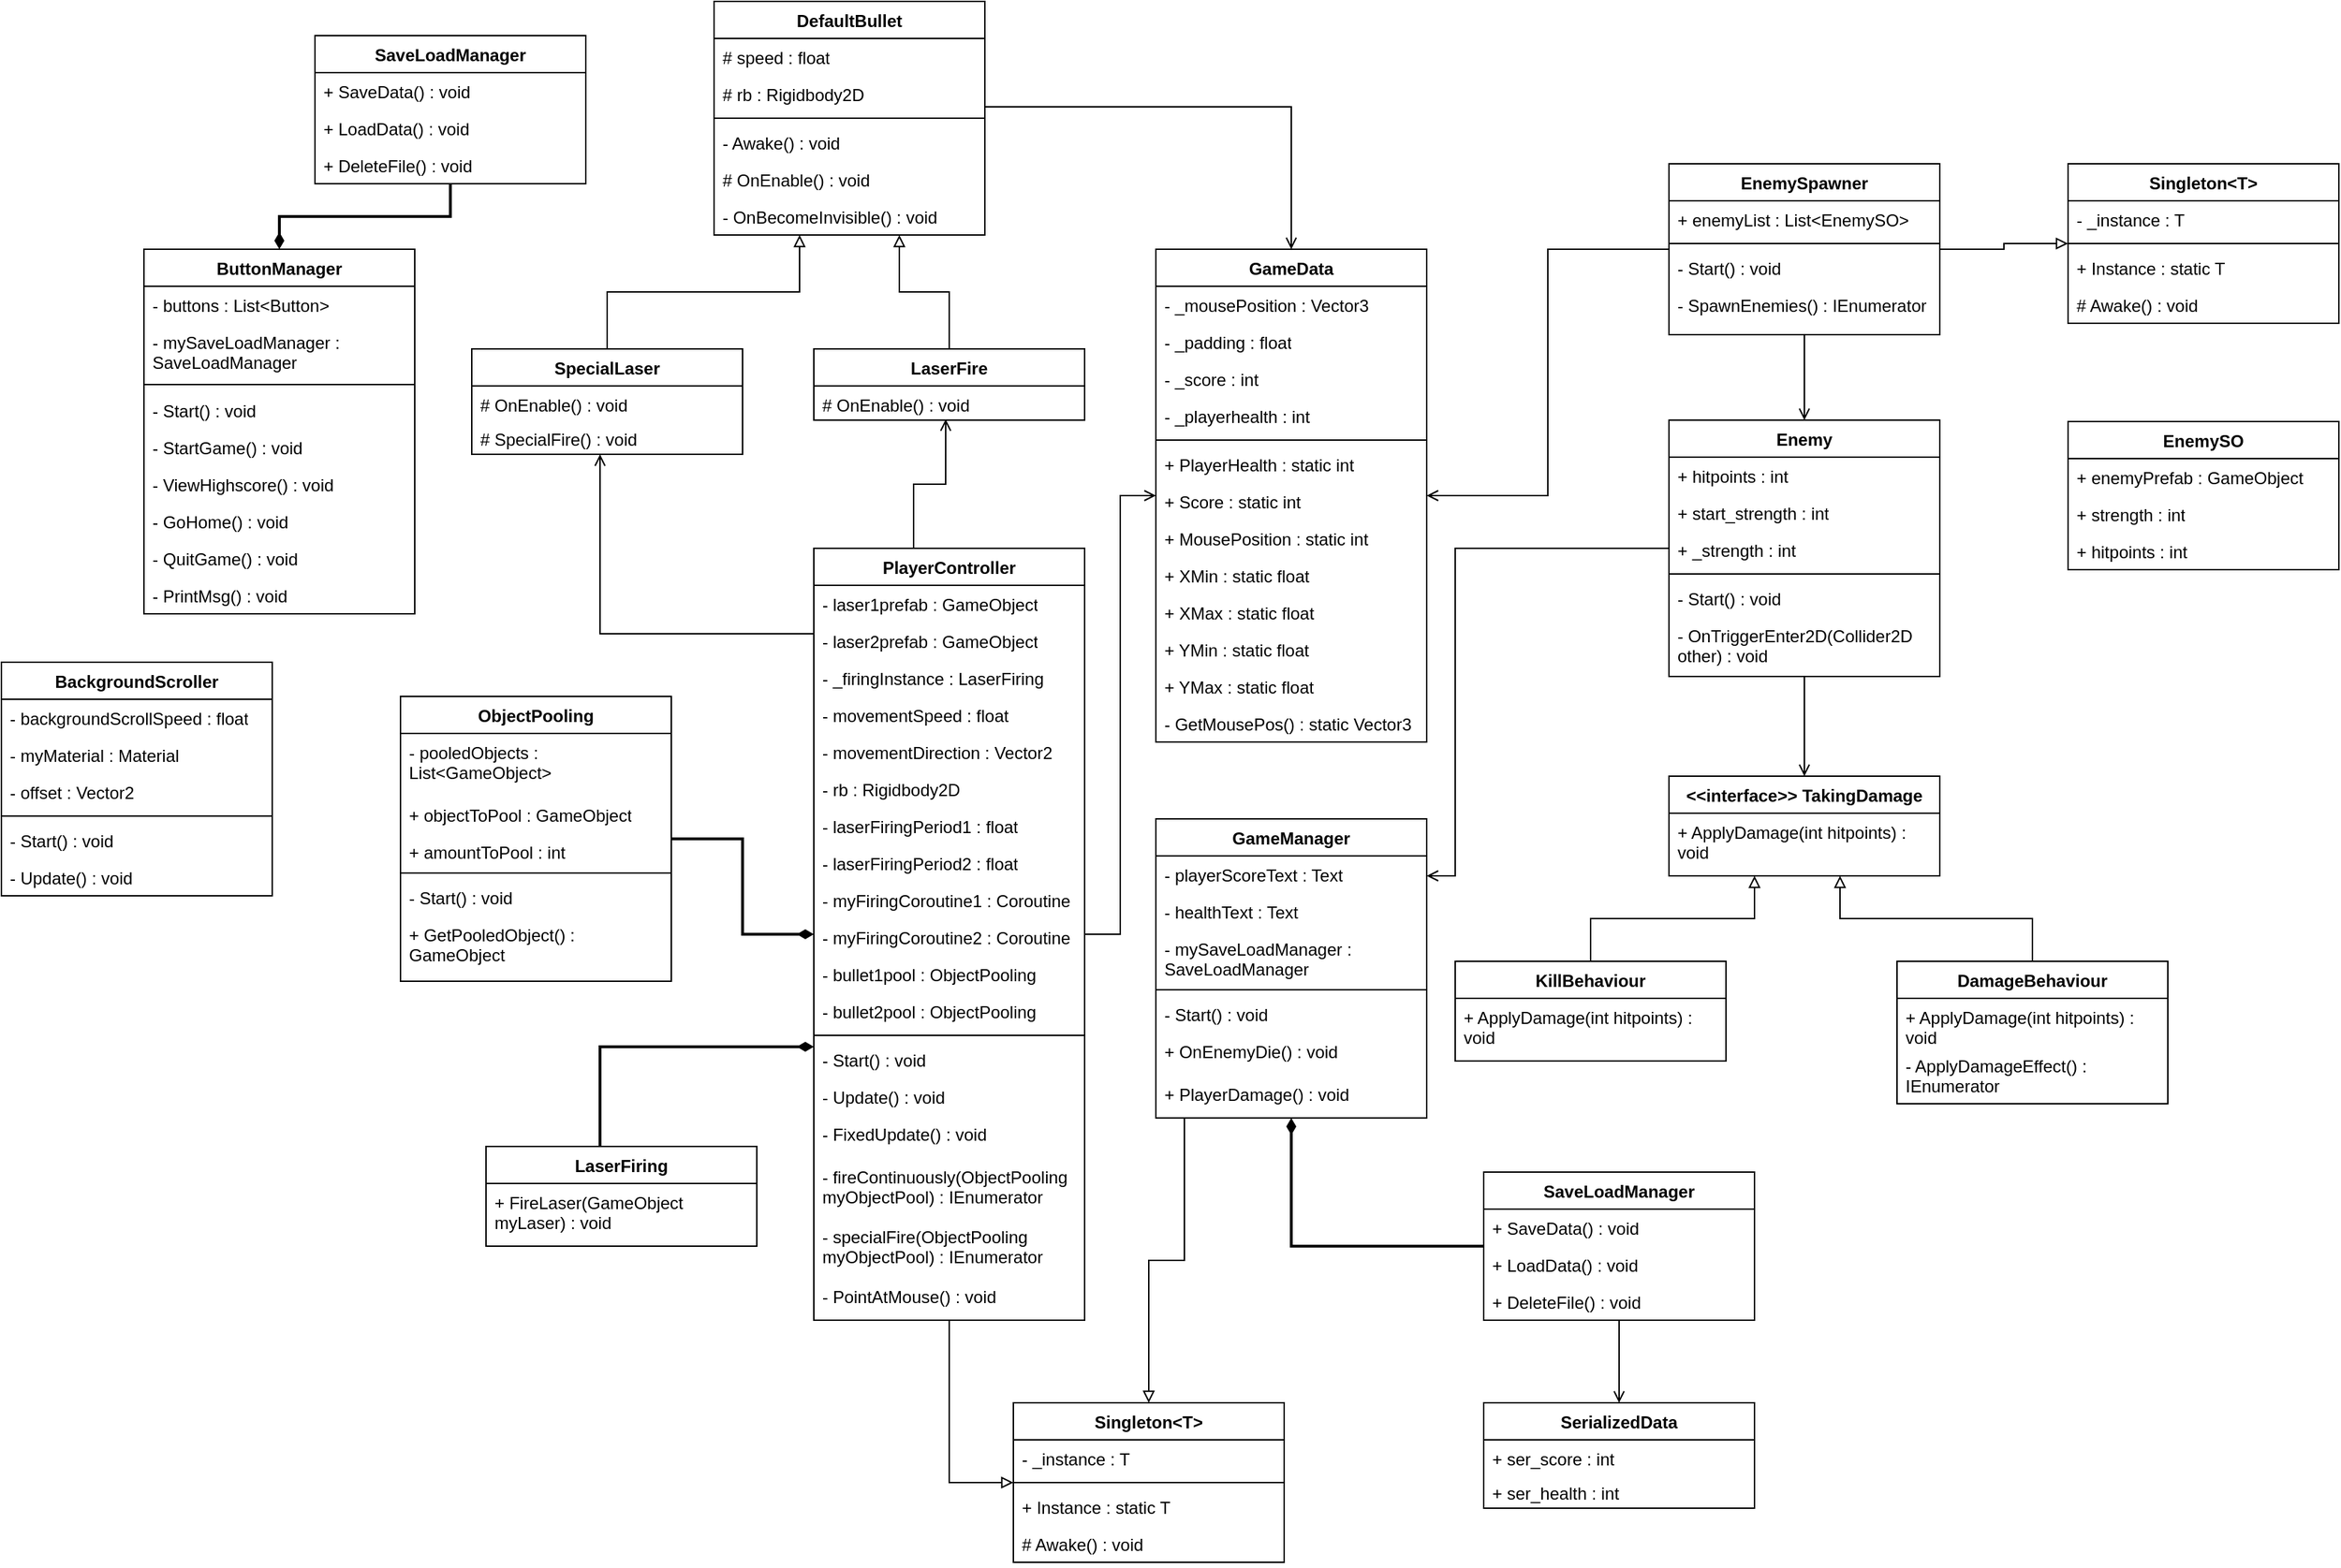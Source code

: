 <mxfile version="23.0.1" type="device">
  <diagram id="C5RBs43oDa-KdzZeNtuy" name="Page-1">
    <mxGraphModel dx="2927" dy="2283" grid="1" gridSize="10" guides="1" tooltips="1" connect="1" arrows="1" fold="1" page="1" pageScale="1" pageWidth="827" pageHeight="1169" math="0" shadow="0">
      <root>
        <mxCell id="WIyWlLk6GJQsqaUBKTNV-0" />
        <mxCell id="WIyWlLk6GJQsqaUBKTNV-1" parent="WIyWlLk6GJQsqaUBKTNV-0" />
        <mxCell id="C4oaBOOwPRaO035vvh1a-0" value="GameData" style="swimlane;fontStyle=1;align=center;verticalAlign=top;childLayout=stackLayout;horizontal=1;startSize=26;horizontalStack=0;resizeParent=1;resizeParentMax=0;resizeLast=0;collapsible=1;marginBottom=0;whiteSpace=wrap;html=1;" vertex="1" parent="WIyWlLk6GJQsqaUBKTNV-1">
          <mxGeometry x="350" y="10" width="190" height="346" as="geometry" />
        </mxCell>
        <mxCell id="C4oaBOOwPRaO035vvh1a-1" value="- _mousePosition : Vector3" style="text;strokeColor=none;fillColor=none;align=left;verticalAlign=top;spacingLeft=4;spacingRight=4;overflow=hidden;rotatable=0;points=[[0,0.5],[1,0.5]];portConstraint=eastwest;whiteSpace=wrap;html=1;" vertex="1" parent="C4oaBOOwPRaO035vvh1a-0">
          <mxGeometry y="26" width="190" height="26" as="geometry" />
        </mxCell>
        <mxCell id="C4oaBOOwPRaO035vvh1a-4" value="- _padding : float" style="text;strokeColor=none;fillColor=none;align=left;verticalAlign=top;spacingLeft=4;spacingRight=4;overflow=hidden;rotatable=0;points=[[0,0.5],[1,0.5]];portConstraint=eastwest;whiteSpace=wrap;html=1;" vertex="1" parent="C4oaBOOwPRaO035vvh1a-0">
          <mxGeometry y="52" width="190" height="26" as="geometry" />
        </mxCell>
        <mxCell id="C4oaBOOwPRaO035vvh1a-5" value="- _score : int" style="text;strokeColor=none;fillColor=none;align=left;verticalAlign=top;spacingLeft=4;spacingRight=4;overflow=hidden;rotatable=0;points=[[0,0.5],[1,0.5]];portConstraint=eastwest;whiteSpace=wrap;html=1;" vertex="1" parent="C4oaBOOwPRaO035vvh1a-0">
          <mxGeometry y="78" width="190" height="26" as="geometry" />
        </mxCell>
        <mxCell id="C4oaBOOwPRaO035vvh1a-6" value="- _playerhealth : int" style="text;strokeColor=none;fillColor=none;align=left;verticalAlign=top;spacingLeft=4;spacingRight=4;overflow=hidden;rotatable=0;points=[[0,0.5],[1,0.5]];portConstraint=eastwest;whiteSpace=wrap;html=1;" vertex="1" parent="C4oaBOOwPRaO035vvh1a-0">
          <mxGeometry y="104" width="190" height="26" as="geometry" />
        </mxCell>
        <mxCell id="C4oaBOOwPRaO035vvh1a-2" value="" style="line;strokeWidth=1;fillColor=none;align=left;verticalAlign=middle;spacingTop=-1;spacingLeft=3;spacingRight=3;rotatable=0;labelPosition=right;points=[];portConstraint=eastwest;strokeColor=inherit;" vertex="1" parent="C4oaBOOwPRaO035vvh1a-0">
          <mxGeometry y="130" width="190" height="8" as="geometry" />
        </mxCell>
        <mxCell id="C4oaBOOwPRaO035vvh1a-3" value="+ PlayerHealth : static int" style="text;strokeColor=none;fillColor=none;align=left;verticalAlign=top;spacingLeft=4;spacingRight=4;overflow=hidden;rotatable=0;points=[[0,0.5],[1,0.5]];portConstraint=eastwest;whiteSpace=wrap;html=1;" vertex="1" parent="C4oaBOOwPRaO035vvh1a-0">
          <mxGeometry y="138" width="190" height="26" as="geometry" />
        </mxCell>
        <mxCell id="C4oaBOOwPRaO035vvh1a-7" value="+ Score : static int" style="text;strokeColor=none;fillColor=none;align=left;verticalAlign=top;spacingLeft=4;spacingRight=4;overflow=hidden;rotatable=0;points=[[0,0.5],[1,0.5]];portConstraint=eastwest;whiteSpace=wrap;html=1;" vertex="1" parent="C4oaBOOwPRaO035vvh1a-0">
          <mxGeometry y="164" width="190" height="26" as="geometry" />
        </mxCell>
        <mxCell id="C4oaBOOwPRaO035vvh1a-8" value="+ MousePosition : static int&lt;br&gt;" style="text;strokeColor=none;fillColor=none;align=left;verticalAlign=top;spacingLeft=4;spacingRight=4;overflow=hidden;rotatable=0;points=[[0,0.5],[1,0.5]];portConstraint=eastwest;whiteSpace=wrap;html=1;" vertex="1" parent="C4oaBOOwPRaO035vvh1a-0">
          <mxGeometry y="190" width="190" height="26" as="geometry" />
        </mxCell>
        <mxCell id="C4oaBOOwPRaO035vvh1a-11" value="+ XMin : static float&lt;br&gt;" style="text;strokeColor=none;fillColor=none;align=left;verticalAlign=top;spacingLeft=4;spacingRight=4;overflow=hidden;rotatable=0;points=[[0,0.5],[1,0.5]];portConstraint=eastwest;whiteSpace=wrap;html=1;" vertex="1" parent="C4oaBOOwPRaO035vvh1a-0">
          <mxGeometry y="216" width="190" height="26" as="geometry" />
        </mxCell>
        <mxCell id="C4oaBOOwPRaO035vvh1a-12" value="+ XMax : static float" style="text;strokeColor=none;fillColor=none;align=left;verticalAlign=top;spacingLeft=4;spacingRight=4;overflow=hidden;rotatable=0;points=[[0,0.5],[1,0.5]];portConstraint=eastwest;whiteSpace=wrap;html=1;" vertex="1" parent="C4oaBOOwPRaO035vvh1a-0">
          <mxGeometry y="242" width="190" height="26" as="geometry" />
        </mxCell>
        <mxCell id="C4oaBOOwPRaO035vvh1a-14" value="+ YMin : static float" style="text;strokeColor=none;fillColor=none;align=left;verticalAlign=top;spacingLeft=4;spacingRight=4;overflow=hidden;rotatable=0;points=[[0,0.5],[1,0.5]];portConstraint=eastwest;whiteSpace=wrap;html=1;" vertex="1" parent="C4oaBOOwPRaO035vvh1a-0">
          <mxGeometry y="268" width="190" height="26" as="geometry" />
        </mxCell>
        <mxCell id="C4oaBOOwPRaO035vvh1a-15" value="+ YMax : static float" style="text;strokeColor=none;fillColor=none;align=left;verticalAlign=top;spacingLeft=4;spacingRight=4;overflow=hidden;rotatable=0;points=[[0,0.5],[1,0.5]];portConstraint=eastwest;whiteSpace=wrap;html=1;" vertex="1" parent="C4oaBOOwPRaO035vvh1a-0">
          <mxGeometry y="294" width="190" height="26" as="geometry" />
        </mxCell>
        <mxCell id="C4oaBOOwPRaO035vvh1a-9" value="- GetMousePos() : static Vector3" style="text;strokeColor=none;fillColor=none;align=left;verticalAlign=top;spacingLeft=4;spacingRight=4;overflow=hidden;rotatable=0;points=[[0,0.5],[1,0.5]];portConstraint=eastwest;whiteSpace=wrap;html=1;" vertex="1" parent="C4oaBOOwPRaO035vvh1a-0">
          <mxGeometry y="320" width="190" height="26" as="geometry" />
        </mxCell>
        <mxCell id="C4oaBOOwPRaO035vvh1a-16" value="BackgroundScroller" style="swimlane;fontStyle=1;align=center;verticalAlign=top;childLayout=stackLayout;horizontal=1;startSize=26;horizontalStack=0;resizeParent=1;resizeParentMax=0;resizeLast=0;collapsible=1;marginBottom=0;whiteSpace=wrap;html=1;" vertex="1" parent="WIyWlLk6GJQsqaUBKTNV-1">
          <mxGeometry x="-460" y="300" width="190" height="164" as="geometry" />
        </mxCell>
        <mxCell id="C4oaBOOwPRaO035vvh1a-17" value="- backgroundScrollSpeed : float" style="text;strokeColor=none;fillColor=none;align=left;verticalAlign=top;spacingLeft=4;spacingRight=4;overflow=hidden;rotatable=0;points=[[0,0.5],[1,0.5]];portConstraint=eastwest;whiteSpace=wrap;html=1;" vertex="1" parent="C4oaBOOwPRaO035vvh1a-16">
          <mxGeometry y="26" width="190" height="26" as="geometry" />
        </mxCell>
        <mxCell id="C4oaBOOwPRaO035vvh1a-20" value="- myMaterial : Material" style="text;strokeColor=none;fillColor=none;align=left;verticalAlign=top;spacingLeft=4;spacingRight=4;overflow=hidden;rotatable=0;points=[[0,0.5],[1,0.5]];portConstraint=eastwest;whiteSpace=wrap;html=1;" vertex="1" parent="C4oaBOOwPRaO035vvh1a-16">
          <mxGeometry y="52" width="190" height="26" as="geometry" />
        </mxCell>
        <mxCell id="C4oaBOOwPRaO035vvh1a-21" value="- offset : Vector2" style="text;strokeColor=none;fillColor=none;align=left;verticalAlign=top;spacingLeft=4;spacingRight=4;overflow=hidden;rotatable=0;points=[[0,0.5],[1,0.5]];portConstraint=eastwest;whiteSpace=wrap;html=1;" vertex="1" parent="C4oaBOOwPRaO035vvh1a-16">
          <mxGeometry y="78" width="190" height="26" as="geometry" />
        </mxCell>
        <mxCell id="C4oaBOOwPRaO035vvh1a-18" value="" style="line;strokeWidth=1;fillColor=none;align=left;verticalAlign=middle;spacingTop=-1;spacingLeft=3;spacingRight=3;rotatable=0;labelPosition=right;points=[];portConstraint=eastwest;strokeColor=inherit;" vertex="1" parent="C4oaBOOwPRaO035vvh1a-16">
          <mxGeometry y="104" width="190" height="8" as="geometry" />
        </mxCell>
        <mxCell id="C4oaBOOwPRaO035vvh1a-19" value="- Start() : void" style="text;strokeColor=none;fillColor=none;align=left;verticalAlign=top;spacingLeft=4;spacingRight=4;overflow=hidden;rotatable=0;points=[[0,0.5],[1,0.5]];portConstraint=eastwest;whiteSpace=wrap;html=1;" vertex="1" parent="C4oaBOOwPRaO035vvh1a-16">
          <mxGeometry y="112" width="190" height="26" as="geometry" />
        </mxCell>
        <mxCell id="C4oaBOOwPRaO035vvh1a-22" value="- Update() : void" style="text;strokeColor=none;fillColor=none;align=left;verticalAlign=top;spacingLeft=4;spacingRight=4;overflow=hidden;rotatable=0;points=[[0,0.5],[1,0.5]];portConstraint=eastwest;whiteSpace=wrap;html=1;" vertex="1" parent="C4oaBOOwPRaO035vvh1a-16">
          <mxGeometry y="138" width="190" height="26" as="geometry" />
        </mxCell>
        <mxCell id="C4oaBOOwPRaO035vvh1a-23" value="ButtonManager" style="swimlane;fontStyle=1;align=center;verticalAlign=top;childLayout=stackLayout;horizontal=1;startSize=26;horizontalStack=0;resizeParent=1;resizeParentMax=0;resizeLast=0;collapsible=1;marginBottom=0;whiteSpace=wrap;html=1;" vertex="1" parent="WIyWlLk6GJQsqaUBKTNV-1">
          <mxGeometry x="-360" y="10" width="190" height="256" as="geometry" />
        </mxCell>
        <mxCell id="C4oaBOOwPRaO035vvh1a-24" value="- buttons : List&amp;lt;Button&amp;gt;" style="text;strokeColor=none;fillColor=none;align=left;verticalAlign=top;spacingLeft=4;spacingRight=4;overflow=hidden;rotatable=0;points=[[0,0.5],[1,0.5]];portConstraint=eastwest;whiteSpace=wrap;html=1;" vertex="1" parent="C4oaBOOwPRaO035vvh1a-23">
          <mxGeometry y="26" width="190" height="26" as="geometry" />
        </mxCell>
        <mxCell id="C4oaBOOwPRaO035vvh1a-25" value="- mySaveLoadManager : SaveLoadManager" style="text;strokeColor=none;fillColor=none;align=left;verticalAlign=top;spacingLeft=4;spacingRight=4;overflow=hidden;rotatable=0;points=[[0,0.5],[1,0.5]];portConstraint=eastwest;whiteSpace=wrap;html=1;" vertex="1" parent="C4oaBOOwPRaO035vvh1a-23">
          <mxGeometry y="52" width="190" height="38" as="geometry" />
        </mxCell>
        <mxCell id="C4oaBOOwPRaO035vvh1a-27" value="" style="line;strokeWidth=1;fillColor=none;align=left;verticalAlign=middle;spacingTop=-1;spacingLeft=3;spacingRight=3;rotatable=0;labelPosition=right;points=[];portConstraint=eastwest;strokeColor=inherit;" vertex="1" parent="C4oaBOOwPRaO035vvh1a-23">
          <mxGeometry y="90" width="190" height="10" as="geometry" />
        </mxCell>
        <mxCell id="C4oaBOOwPRaO035vvh1a-28" value="- Start() : void" style="text;strokeColor=none;fillColor=none;align=left;verticalAlign=top;spacingLeft=4;spacingRight=4;overflow=hidden;rotatable=0;points=[[0,0.5],[1,0.5]];portConstraint=eastwest;whiteSpace=wrap;html=1;" vertex="1" parent="C4oaBOOwPRaO035vvh1a-23">
          <mxGeometry y="100" width="190" height="26" as="geometry" />
        </mxCell>
        <mxCell id="C4oaBOOwPRaO035vvh1a-30" value="- StartGame() : void" style="text;strokeColor=none;fillColor=none;align=left;verticalAlign=top;spacingLeft=4;spacingRight=4;overflow=hidden;rotatable=0;points=[[0,0.5],[1,0.5]];portConstraint=eastwest;whiteSpace=wrap;html=1;" vertex="1" parent="C4oaBOOwPRaO035vvh1a-23">
          <mxGeometry y="126" width="190" height="26" as="geometry" />
        </mxCell>
        <mxCell id="C4oaBOOwPRaO035vvh1a-31" value="- ViewHighscore() : void" style="text;strokeColor=none;fillColor=none;align=left;verticalAlign=top;spacingLeft=4;spacingRight=4;overflow=hidden;rotatable=0;points=[[0,0.5],[1,0.5]];portConstraint=eastwest;whiteSpace=wrap;html=1;" vertex="1" parent="C4oaBOOwPRaO035vvh1a-23">
          <mxGeometry y="152" width="190" height="26" as="geometry" />
        </mxCell>
        <mxCell id="C4oaBOOwPRaO035vvh1a-32" value="- GoHome() : void" style="text;strokeColor=none;fillColor=none;align=left;verticalAlign=top;spacingLeft=4;spacingRight=4;overflow=hidden;rotatable=0;points=[[0,0.5],[1,0.5]];portConstraint=eastwest;whiteSpace=wrap;html=1;" vertex="1" parent="C4oaBOOwPRaO035vvh1a-23">
          <mxGeometry y="178" width="190" height="26" as="geometry" />
        </mxCell>
        <mxCell id="C4oaBOOwPRaO035vvh1a-33" value="- QuitGame() : void" style="text;strokeColor=none;fillColor=none;align=left;verticalAlign=top;spacingLeft=4;spacingRight=4;overflow=hidden;rotatable=0;points=[[0,0.5],[1,0.5]];portConstraint=eastwest;whiteSpace=wrap;html=1;" vertex="1" parent="C4oaBOOwPRaO035vvh1a-23">
          <mxGeometry y="204" width="190" height="26" as="geometry" />
        </mxCell>
        <mxCell id="C4oaBOOwPRaO035vvh1a-34" value="- PrintMsg() : void" style="text;strokeColor=none;fillColor=none;align=left;verticalAlign=top;spacingLeft=4;spacingRight=4;overflow=hidden;rotatable=0;points=[[0,0.5],[1,0.5]];portConstraint=eastwest;whiteSpace=wrap;html=1;" vertex="1" parent="C4oaBOOwPRaO035vvh1a-23">
          <mxGeometry y="230" width="190" height="26" as="geometry" />
        </mxCell>
        <mxCell id="C4oaBOOwPRaO035vvh1a-160" style="edgeStyle=orthogonalEdgeStyle;rounded=0;orthogonalLoop=1;jettySize=auto;html=1;endArrow=block;endFill=0;" edge="1" parent="WIyWlLk6GJQsqaUBKTNV-1" source="C4oaBOOwPRaO035vvh1a-35" target="C4oaBOOwPRaO035vvh1a-57">
          <mxGeometry relative="1" as="geometry">
            <Array as="points">
              <mxPoint x="965" y="480" />
              <mxPoint x="830" y="480" />
            </Array>
          </mxGeometry>
        </mxCell>
        <mxCell id="C4oaBOOwPRaO035vvh1a-35" value="DamageBehaviour" style="swimlane;fontStyle=1;align=center;verticalAlign=top;childLayout=stackLayout;horizontal=1;startSize=26;horizontalStack=0;resizeParent=1;resizeParentMax=0;resizeLast=0;collapsible=1;marginBottom=0;whiteSpace=wrap;html=1;" vertex="1" parent="WIyWlLk6GJQsqaUBKTNV-1">
          <mxGeometry x="870" y="510" width="190" height="100" as="geometry" />
        </mxCell>
        <mxCell id="C4oaBOOwPRaO035vvh1a-40" value="+ ApplyDamage(int hitpoints) : void" style="text;strokeColor=none;fillColor=none;align=left;verticalAlign=top;spacingLeft=4;spacingRight=4;overflow=hidden;rotatable=0;points=[[0,0.5],[1,0.5]];portConstraint=eastwest;whiteSpace=wrap;html=1;" vertex="1" parent="C4oaBOOwPRaO035vvh1a-35">
          <mxGeometry y="26" width="190" height="34" as="geometry" />
        </mxCell>
        <mxCell id="C4oaBOOwPRaO035vvh1a-41" value="- ApplyDamageEffect() : IEnumerator" style="text;strokeColor=none;fillColor=none;align=left;verticalAlign=top;spacingLeft=4;spacingRight=4;overflow=hidden;rotatable=0;points=[[0,0.5],[1,0.5]];portConstraint=eastwest;whiteSpace=wrap;html=1;" vertex="1" parent="C4oaBOOwPRaO035vvh1a-35">
          <mxGeometry y="60" width="190" height="40" as="geometry" />
        </mxCell>
        <mxCell id="C4oaBOOwPRaO035vvh1a-163" style="edgeStyle=orthogonalEdgeStyle;rounded=0;orthogonalLoop=1;jettySize=auto;html=1;endArrow=open;endFill=0;" edge="1" parent="WIyWlLk6GJQsqaUBKTNV-1" source="C4oaBOOwPRaO035vvh1a-42" target="C4oaBOOwPRaO035vvh1a-0">
          <mxGeometry relative="1" as="geometry">
            <Array as="points">
              <mxPoint x="445" y="-90" />
            </Array>
          </mxGeometry>
        </mxCell>
        <mxCell id="C4oaBOOwPRaO035vvh1a-42" value="DefaultBullet" style="swimlane;fontStyle=1;align=center;verticalAlign=top;childLayout=stackLayout;horizontal=1;startSize=26;horizontalStack=0;resizeParent=1;resizeParentMax=0;resizeLast=0;collapsible=1;marginBottom=0;whiteSpace=wrap;html=1;" vertex="1" parent="WIyWlLk6GJQsqaUBKTNV-1">
          <mxGeometry x="40" y="-164" width="190" height="164" as="geometry" />
        </mxCell>
        <mxCell id="C4oaBOOwPRaO035vvh1a-43" value="# speed : float" style="text;strokeColor=none;fillColor=none;align=left;verticalAlign=top;spacingLeft=4;spacingRight=4;overflow=hidden;rotatable=0;points=[[0,0.5],[1,0.5]];portConstraint=eastwest;whiteSpace=wrap;html=1;" vertex="1" parent="C4oaBOOwPRaO035vvh1a-42">
          <mxGeometry y="26" width="190" height="26" as="geometry" />
        </mxCell>
        <mxCell id="C4oaBOOwPRaO035vvh1a-44" value="# rb : Rigidbody2D" style="text;strokeColor=none;fillColor=none;align=left;verticalAlign=top;spacingLeft=4;spacingRight=4;overflow=hidden;rotatable=0;points=[[0,0.5],[1,0.5]];portConstraint=eastwest;whiteSpace=wrap;html=1;" vertex="1" parent="C4oaBOOwPRaO035vvh1a-42">
          <mxGeometry y="52" width="190" height="26" as="geometry" />
        </mxCell>
        <mxCell id="C4oaBOOwPRaO035vvh1a-46" value="" style="line;strokeWidth=1;fillColor=none;align=left;verticalAlign=middle;spacingTop=-1;spacingLeft=3;spacingRight=3;rotatable=0;labelPosition=right;points=[];portConstraint=eastwest;strokeColor=inherit;" vertex="1" parent="C4oaBOOwPRaO035vvh1a-42">
          <mxGeometry y="78" width="190" height="8" as="geometry" />
        </mxCell>
        <mxCell id="C4oaBOOwPRaO035vvh1a-47" value="- Awake() : void" style="text;strokeColor=none;fillColor=none;align=left;verticalAlign=top;spacingLeft=4;spacingRight=4;overflow=hidden;rotatable=0;points=[[0,0.5],[1,0.5]];portConstraint=eastwest;whiteSpace=wrap;html=1;" vertex="1" parent="C4oaBOOwPRaO035vvh1a-42">
          <mxGeometry y="86" width="190" height="26" as="geometry" />
        </mxCell>
        <mxCell id="C4oaBOOwPRaO035vvh1a-48" value="# OnEnable() : void" style="text;strokeColor=none;fillColor=none;align=left;verticalAlign=top;spacingLeft=4;spacingRight=4;overflow=hidden;rotatable=0;points=[[0,0.5],[1,0.5]];portConstraint=eastwest;whiteSpace=wrap;html=1;" vertex="1" parent="C4oaBOOwPRaO035vvh1a-42">
          <mxGeometry y="112" width="190" height="26" as="geometry" />
        </mxCell>
        <mxCell id="C4oaBOOwPRaO035vvh1a-49" value="- OnBecomeInvisible() : void" style="text;strokeColor=none;fillColor=none;align=left;verticalAlign=top;spacingLeft=4;spacingRight=4;overflow=hidden;rotatable=0;points=[[0,0.5],[1,0.5]];portConstraint=eastwest;whiteSpace=wrap;html=1;" vertex="1" parent="C4oaBOOwPRaO035vvh1a-42">
          <mxGeometry y="138" width="190" height="26" as="geometry" />
        </mxCell>
        <mxCell id="C4oaBOOwPRaO035vvh1a-159" style="edgeStyle=orthogonalEdgeStyle;rounded=0;orthogonalLoop=1;jettySize=auto;html=1;endArrow=open;endFill=0;" edge="1" parent="WIyWlLk6GJQsqaUBKTNV-1" source="C4oaBOOwPRaO035vvh1a-50" target="C4oaBOOwPRaO035vvh1a-57">
          <mxGeometry relative="1" as="geometry" />
        </mxCell>
        <mxCell id="C4oaBOOwPRaO035vvh1a-162" style="edgeStyle=orthogonalEdgeStyle;rounded=0;orthogonalLoop=1;jettySize=auto;html=1;endArrow=open;endFill=0;" edge="1" parent="WIyWlLk6GJQsqaUBKTNV-1" source="C4oaBOOwPRaO035vvh1a-50" target="C4oaBOOwPRaO035vvh1a-78">
          <mxGeometry relative="1" as="geometry">
            <Array as="points">
              <mxPoint x="560" y="220" />
              <mxPoint x="560" y="450" />
            </Array>
          </mxGeometry>
        </mxCell>
        <mxCell id="C4oaBOOwPRaO035vvh1a-50" value="Enemy" style="swimlane;fontStyle=1;align=center;verticalAlign=top;childLayout=stackLayout;horizontal=1;startSize=26;horizontalStack=0;resizeParent=1;resizeParentMax=0;resizeLast=0;collapsible=1;marginBottom=0;whiteSpace=wrap;html=1;" vertex="1" parent="WIyWlLk6GJQsqaUBKTNV-1">
          <mxGeometry x="710" y="130" width="190" height="180" as="geometry" />
        </mxCell>
        <mxCell id="C4oaBOOwPRaO035vvh1a-51" value="+ hitpoints : int" style="text;strokeColor=none;fillColor=none;align=left;verticalAlign=top;spacingLeft=4;spacingRight=4;overflow=hidden;rotatable=0;points=[[0,0.5],[1,0.5]];portConstraint=eastwest;whiteSpace=wrap;html=1;" vertex="1" parent="C4oaBOOwPRaO035vvh1a-50">
          <mxGeometry y="26" width="190" height="26" as="geometry" />
        </mxCell>
        <mxCell id="C4oaBOOwPRaO035vvh1a-52" value="+ start_strength : int" style="text;strokeColor=none;fillColor=none;align=left;verticalAlign=top;spacingLeft=4;spacingRight=4;overflow=hidden;rotatable=0;points=[[0,0.5],[1,0.5]];portConstraint=eastwest;whiteSpace=wrap;html=1;" vertex="1" parent="C4oaBOOwPRaO035vvh1a-50">
          <mxGeometry y="52" width="190" height="26" as="geometry" />
        </mxCell>
        <mxCell id="C4oaBOOwPRaO035vvh1a-53" value="+ _strength : int" style="text;strokeColor=none;fillColor=none;align=left;verticalAlign=top;spacingLeft=4;spacingRight=4;overflow=hidden;rotatable=0;points=[[0,0.5],[1,0.5]];portConstraint=eastwest;whiteSpace=wrap;html=1;" vertex="1" parent="C4oaBOOwPRaO035vvh1a-50">
          <mxGeometry y="78" width="190" height="26" as="geometry" />
        </mxCell>
        <mxCell id="C4oaBOOwPRaO035vvh1a-54" value="" style="line;strokeWidth=1;fillColor=none;align=left;verticalAlign=middle;spacingTop=-1;spacingLeft=3;spacingRight=3;rotatable=0;labelPosition=right;points=[];portConstraint=eastwest;strokeColor=inherit;" vertex="1" parent="C4oaBOOwPRaO035vvh1a-50">
          <mxGeometry y="104" width="190" height="8" as="geometry" />
        </mxCell>
        <mxCell id="C4oaBOOwPRaO035vvh1a-55" value="- Start() : void" style="text;strokeColor=none;fillColor=none;align=left;verticalAlign=top;spacingLeft=4;spacingRight=4;overflow=hidden;rotatable=0;points=[[0,0.5],[1,0.5]];portConstraint=eastwest;whiteSpace=wrap;html=1;" vertex="1" parent="C4oaBOOwPRaO035vvh1a-50">
          <mxGeometry y="112" width="190" height="26" as="geometry" />
        </mxCell>
        <mxCell id="C4oaBOOwPRaO035vvh1a-56" value="- OnTriggerEnter2D(Collider2D other) : void" style="text;strokeColor=none;fillColor=none;align=left;verticalAlign=top;spacingLeft=4;spacingRight=4;overflow=hidden;rotatable=0;points=[[0,0.5],[1,0.5]];portConstraint=eastwest;whiteSpace=wrap;html=1;" vertex="1" parent="C4oaBOOwPRaO035vvh1a-50">
          <mxGeometry y="138" width="190" height="42" as="geometry" />
        </mxCell>
        <mxCell id="C4oaBOOwPRaO035vvh1a-57" value="&amp;lt;&amp;lt;interface&amp;gt;&amp;gt; TakingDamage" style="swimlane;fontStyle=1;align=center;verticalAlign=top;childLayout=stackLayout;horizontal=1;startSize=26;horizontalStack=0;resizeParent=1;resizeParentMax=0;resizeLast=0;collapsible=1;marginBottom=0;whiteSpace=wrap;html=1;" vertex="1" parent="WIyWlLk6GJQsqaUBKTNV-1">
          <mxGeometry x="710" y="380" width="190" height="70" as="geometry" />
        </mxCell>
        <mxCell id="C4oaBOOwPRaO035vvh1a-62" value="+ ApplyDamage(int hitpoints) : void" style="text;strokeColor=none;fillColor=none;align=left;verticalAlign=top;spacingLeft=4;spacingRight=4;overflow=hidden;rotatable=0;points=[[0,0.5],[1,0.5]];portConstraint=eastwest;whiteSpace=wrap;html=1;" vertex="1" parent="C4oaBOOwPRaO035vvh1a-57">
          <mxGeometry y="26" width="190" height="44" as="geometry" />
        </mxCell>
        <mxCell id="C4oaBOOwPRaO035vvh1a-64" value="EnemySO" style="swimlane;fontStyle=1;align=center;verticalAlign=top;childLayout=stackLayout;horizontal=1;startSize=26;horizontalStack=0;resizeParent=1;resizeParentMax=0;resizeLast=0;collapsible=1;marginBottom=0;whiteSpace=wrap;html=1;" vertex="1" parent="WIyWlLk6GJQsqaUBKTNV-1">
          <mxGeometry x="990" y="131" width="190" height="104" as="geometry" />
        </mxCell>
        <mxCell id="C4oaBOOwPRaO035vvh1a-65" value="+ enemyPrefab : GameObject" style="text;strokeColor=none;fillColor=none;align=left;verticalAlign=top;spacingLeft=4;spacingRight=4;overflow=hidden;rotatable=0;points=[[0,0.5],[1,0.5]];portConstraint=eastwest;whiteSpace=wrap;html=1;" vertex="1" parent="C4oaBOOwPRaO035vvh1a-64">
          <mxGeometry y="26" width="190" height="26" as="geometry" />
        </mxCell>
        <mxCell id="C4oaBOOwPRaO035vvh1a-66" value="+ strength : int" style="text;strokeColor=none;fillColor=none;align=left;verticalAlign=top;spacingLeft=4;spacingRight=4;overflow=hidden;rotatable=0;points=[[0,0.5],[1,0.5]];portConstraint=eastwest;whiteSpace=wrap;html=1;" vertex="1" parent="C4oaBOOwPRaO035vvh1a-64">
          <mxGeometry y="52" width="190" height="26" as="geometry" />
        </mxCell>
        <mxCell id="C4oaBOOwPRaO035vvh1a-67" value="+ hitpoints : int" style="text;strokeColor=none;fillColor=none;align=left;verticalAlign=top;spacingLeft=4;spacingRight=4;overflow=hidden;rotatable=0;points=[[0,0.5],[1,0.5]];portConstraint=eastwest;whiteSpace=wrap;html=1;" vertex="1" parent="C4oaBOOwPRaO035vvh1a-64">
          <mxGeometry y="78" width="190" height="26" as="geometry" />
        </mxCell>
        <mxCell id="C4oaBOOwPRaO035vvh1a-157" style="edgeStyle=orthogonalEdgeStyle;rounded=0;orthogonalLoop=1;jettySize=auto;html=1;endArrow=open;endFill=0;strokeWidth=1;" edge="1" parent="WIyWlLk6GJQsqaUBKTNV-1" source="C4oaBOOwPRaO035vvh1a-71" target="C4oaBOOwPRaO035vvh1a-0">
          <mxGeometry relative="1" as="geometry" />
        </mxCell>
        <mxCell id="C4oaBOOwPRaO035vvh1a-158" style="edgeStyle=orthogonalEdgeStyle;rounded=0;orthogonalLoop=1;jettySize=auto;html=1;endArrow=open;endFill=0;" edge="1" parent="WIyWlLk6GJQsqaUBKTNV-1" source="C4oaBOOwPRaO035vvh1a-71" target="C4oaBOOwPRaO035vvh1a-50">
          <mxGeometry relative="1" as="geometry" />
        </mxCell>
        <mxCell id="C4oaBOOwPRaO035vvh1a-179" style="edgeStyle=orthogonalEdgeStyle;rounded=0;orthogonalLoop=1;jettySize=auto;html=1;endArrow=block;endFill=0;" edge="1" parent="WIyWlLk6GJQsqaUBKTNV-1" source="C4oaBOOwPRaO035vvh1a-71" target="C4oaBOOwPRaO035vvh1a-174">
          <mxGeometry relative="1" as="geometry" />
        </mxCell>
        <mxCell id="C4oaBOOwPRaO035vvh1a-71" value="EnemySpawner" style="swimlane;fontStyle=1;align=center;verticalAlign=top;childLayout=stackLayout;horizontal=1;startSize=26;horizontalStack=0;resizeParent=1;resizeParentMax=0;resizeLast=0;collapsible=1;marginBottom=0;whiteSpace=wrap;html=1;" vertex="1" parent="WIyWlLk6GJQsqaUBKTNV-1">
          <mxGeometry x="710" y="-50" width="190" height="120" as="geometry" />
        </mxCell>
        <mxCell id="C4oaBOOwPRaO035vvh1a-72" value="+ enemyList : List&amp;lt;EnemySO&amp;gt;" style="text;strokeColor=none;fillColor=none;align=left;verticalAlign=top;spacingLeft=4;spacingRight=4;overflow=hidden;rotatable=0;points=[[0,0.5],[1,0.5]];portConstraint=eastwest;whiteSpace=wrap;html=1;" vertex="1" parent="C4oaBOOwPRaO035vvh1a-71">
          <mxGeometry y="26" width="190" height="26" as="geometry" />
        </mxCell>
        <mxCell id="C4oaBOOwPRaO035vvh1a-75" value="" style="line;strokeWidth=1;fillColor=none;align=left;verticalAlign=middle;spacingTop=-1;spacingLeft=3;spacingRight=3;rotatable=0;labelPosition=right;points=[];portConstraint=eastwest;strokeColor=inherit;" vertex="1" parent="C4oaBOOwPRaO035vvh1a-71">
          <mxGeometry y="52" width="190" height="8" as="geometry" />
        </mxCell>
        <mxCell id="C4oaBOOwPRaO035vvh1a-76" value="- Start() : void" style="text;strokeColor=none;fillColor=none;align=left;verticalAlign=top;spacingLeft=4;spacingRight=4;overflow=hidden;rotatable=0;points=[[0,0.5],[1,0.5]];portConstraint=eastwest;whiteSpace=wrap;html=1;" vertex="1" parent="C4oaBOOwPRaO035vvh1a-71">
          <mxGeometry y="60" width="190" height="26" as="geometry" />
        </mxCell>
        <mxCell id="C4oaBOOwPRaO035vvh1a-77" value="- SpawnEnemies() : IEnumerator" style="text;strokeColor=none;fillColor=none;align=left;verticalAlign=top;spacingLeft=4;spacingRight=4;overflow=hidden;rotatable=0;points=[[0,0.5],[1,0.5]];portConstraint=eastwest;whiteSpace=wrap;html=1;" vertex="1" parent="C4oaBOOwPRaO035vvh1a-71">
          <mxGeometry y="86" width="190" height="34" as="geometry" />
        </mxCell>
        <mxCell id="C4oaBOOwPRaO035vvh1a-180" style="edgeStyle=orthogonalEdgeStyle;rounded=0;orthogonalLoop=1;jettySize=auto;html=1;endArrow=block;endFill=0;" edge="1" parent="WIyWlLk6GJQsqaUBKTNV-1" source="C4oaBOOwPRaO035vvh1a-78" target="C4oaBOOwPRaO035vvh1a-147">
          <mxGeometry relative="1" as="geometry">
            <Array as="points">
              <mxPoint x="370" y="720" />
              <mxPoint x="345" y="720" />
            </Array>
          </mxGeometry>
        </mxCell>
        <mxCell id="C4oaBOOwPRaO035vvh1a-78" value="GameManager" style="swimlane;fontStyle=1;align=center;verticalAlign=top;childLayout=stackLayout;horizontal=1;startSize=26;horizontalStack=0;resizeParent=1;resizeParentMax=0;resizeLast=0;collapsible=1;marginBottom=0;whiteSpace=wrap;html=1;" vertex="1" parent="WIyWlLk6GJQsqaUBKTNV-1">
          <mxGeometry x="350" y="410" width="190" height="210" as="geometry" />
        </mxCell>
        <mxCell id="C4oaBOOwPRaO035vvh1a-79" value="- playerScoreText : Text" style="text;strokeColor=none;fillColor=none;align=left;verticalAlign=top;spacingLeft=4;spacingRight=4;overflow=hidden;rotatable=0;points=[[0,0.5],[1,0.5]];portConstraint=eastwest;whiteSpace=wrap;html=1;" vertex="1" parent="C4oaBOOwPRaO035vvh1a-78">
          <mxGeometry y="26" width="190" height="26" as="geometry" />
        </mxCell>
        <mxCell id="C4oaBOOwPRaO035vvh1a-83" value="- healthText : Text" style="text;strokeColor=none;fillColor=none;align=left;verticalAlign=top;spacingLeft=4;spacingRight=4;overflow=hidden;rotatable=0;points=[[0,0.5],[1,0.5]];portConstraint=eastwest;whiteSpace=wrap;html=1;" vertex="1" parent="C4oaBOOwPRaO035vvh1a-78">
          <mxGeometry y="52" width="190" height="26" as="geometry" />
        </mxCell>
        <mxCell id="C4oaBOOwPRaO035vvh1a-85" value="- mySaveLoadManager : SaveLoadManager" style="text;strokeColor=none;fillColor=none;align=left;verticalAlign=top;spacingLeft=4;spacingRight=4;overflow=hidden;rotatable=0;points=[[0,0.5],[1,0.5]];portConstraint=eastwest;whiteSpace=wrap;html=1;" vertex="1" parent="C4oaBOOwPRaO035vvh1a-78">
          <mxGeometry y="78" width="190" height="38" as="geometry" />
        </mxCell>
        <mxCell id="C4oaBOOwPRaO035vvh1a-80" value="" style="line;strokeWidth=1;fillColor=none;align=left;verticalAlign=middle;spacingTop=-1;spacingLeft=3;spacingRight=3;rotatable=0;labelPosition=right;points=[];portConstraint=eastwest;strokeColor=inherit;" vertex="1" parent="C4oaBOOwPRaO035vvh1a-78">
          <mxGeometry y="116" width="190" height="8" as="geometry" />
        </mxCell>
        <mxCell id="C4oaBOOwPRaO035vvh1a-81" value="- Start() : void" style="text;strokeColor=none;fillColor=none;align=left;verticalAlign=top;spacingLeft=4;spacingRight=4;overflow=hidden;rotatable=0;points=[[0,0.5],[1,0.5]];portConstraint=eastwest;whiteSpace=wrap;html=1;" vertex="1" parent="C4oaBOOwPRaO035vvh1a-78">
          <mxGeometry y="124" width="190" height="26" as="geometry" />
        </mxCell>
        <mxCell id="C4oaBOOwPRaO035vvh1a-82" value="+ OnEnemyDie() : void" style="text;strokeColor=none;fillColor=none;align=left;verticalAlign=top;spacingLeft=4;spacingRight=4;overflow=hidden;rotatable=0;points=[[0,0.5],[1,0.5]];portConstraint=eastwest;whiteSpace=wrap;html=1;" vertex="1" parent="C4oaBOOwPRaO035vvh1a-78">
          <mxGeometry y="150" width="190" height="30" as="geometry" />
        </mxCell>
        <mxCell id="C4oaBOOwPRaO035vvh1a-86" value="+ PlayerDamage() : void" style="text;strokeColor=none;fillColor=none;align=left;verticalAlign=top;spacingLeft=4;spacingRight=4;overflow=hidden;rotatable=0;points=[[0,0.5],[1,0.5]];portConstraint=eastwest;whiteSpace=wrap;html=1;" vertex="1" parent="C4oaBOOwPRaO035vvh1a-78">
          <mxGeometry y="180" width="190" height="30" as="geometry" />
        </mxCell>
        <mxCell id="C4oaBOOwPRaO035vvh1a-161" style="edgeStyle=orthogonalEdgeStyle;rounded=0;orthogonalLoop=1;jettySize=auto;html=1;endArrow=block;endFill=0;" edge="1" parent="WIyWlLk6GJQsqaUBKTNV-1" source="C4oaBOOwPRaO035vvh1a-87" target="C4oaBOOwPRaO035vvh1a-57">
          <mxGeometry relative="1" as="geometry">
            <Array as="points">
              <mxPoint x="655" y="480" />
              <mxPoint x="770" y="480" />
            </Array>
          </mxGeometry>
        </mxCell>
        <mxCell id="C4oaBOOwPRaO035vvh1a-87" value="KillBehaviour" style="swimlane;fontStyle=1;align=center;verticalAlign=top;childLayout=stackLayout;horizontal=1;startSize=26;horizontalStack=0;resizeParent=1;resizeParentMax=0;resizeLast=0;collapsible=1;marginBottom=0;whiteSpace=wrap;html=1;" vertex="1" parent="WIyWlLk6GJQsqaUBKTNV-1">
          <mxGeometry x="560" y="510" width="190" height="70" as="geometry" />
        </mxCell>
        <mxCell id="C4oaBOOwPRaO035vvh1a-88" value="+ ApplyDamage(int hitpoints) : void" style="text;strokeColor=none;fillColor=none;align=left;verticalAlign=top;spacingLeft=4;spacingRight=4;overflow=hidden;rotatable=0;points=[[0,0.5],[1,0.5]];portConstraint=eastwest;whiteSpace=wrap;html=1;" vertex="1" parent="C4oaBOOwPRaO035vvh1a-87">
          <mxGeometry y="26" width="190" height="44" as="geometry" />
        </mxCell>
        <mxCell id="C4oaBOOwPRaO035vvh1a-164" style="edgeStyle=orthogonalEdgeStyle;rounded=0;orthogonalLoop=1;jettySize=auto;html=1;endArrow=block;endFill=0;" edge="1" parent="WIyWlLk6GJQsqaUBKTNV-1" source="C4oaBOOwPRaO035vvh1a-90" target="C4oaBOOwPRaO035vvh1a-42">
          <mxGeometry relative="1" as="geometry">
            <Array as="points">
              <mxPoint x="205" y="40" />
              <mxPoint x="170" y="40" />
            </Array>
          </mxGeometry>
        </mxCell>
        <mxCell id="C4oaBOOwPRaO035vvh1a-90" value="LaserFire" style="swimlane;fontStyle=1;align=center;verticalAlign=top;childLayout=stackLayout;horizontal=1;startSize=26;horizontalStack=0;resizeParent=1;resizeParentMax=0;resizeLast=0;collapsible=1;marginBottom=0;whiteSpace=wrap;html=1;" vertex="1" parent="WIyWlLk6GJQsqaUBKTNV-1">
          <mxGeometry x="110" y="80" width="190" height="50" as="geometry" />
        </mxCell>
        <mxCell id="C4oaBOOwPRaO035vvh1a-91" value="# OnEnable() : void" style="text;strokeColor=none;fillColor=none;align=left;verticalAlign=top;spacingLeft=4;spacingRight=4;overflow=hidden;rotatable=0;points=[[0,0.5],[1,0.5]];portConstraint=eastwest;whiteSpace=wrap;html=1;" vertex="1" parent="C4oaBOOwPRaO035vvh1a-90">
          <mxGeometry y="26" width="190" height="24" as="geometry" />
        </mxCell>
        <mxCell id="C4oaBOOwPRaO035vvh1a-169" style="edgeStyle=orthogonalEdgeStyle;rounded=0;orthogonalLoop=1;jettySize=auto;html=1;endArrow=diamondThin;endFill=1;strokeWidth=2;" edge="1" parent="WIyWlLk6GJQsqaUBKTNV-1" source="C4oaBOOwPRaO035vvh1a-92" target="C4oaBOOwPRaO035vvh1a-102">
          <mxGeometry relative="1" as="geometry">
            <Array as="points">
              <mxPoint x="-40" y="570" />
            </Array>
          </mxGeometry>
        </mxCell>
        <mxCell id="C4oaBOOwPRaO035vvh1a-92" value="LaserFiring" style="swimlane;fontStyle=1;align=center;verticalAlign=top;childLayout=stackLayout;horizontal=1;startSize=26;horizontalStack=0;resizeParent=1;resizeParentMax=0;resizeLast=0;collapsible=1;marginBottom=0;whiteSpace=wrap;html=1;" vertex="1" parent="WIyWlLk6GJQsqaUBKTNV-1">
          <mxGeometry x="-120" y="640" width="190" height="70" as="geometry" />
        </mxCell>
        <mxCell id="C4oaBOOwPRaO035vvh1a-93" value="+ FireLaser(GameObject myLaser) : void" style="text;strokeColor=none;fillColor=none;align=left;verticalAlign=top;spacingLeft=4;spacingRight=4;overflow=hidden;rotatable=0;points=[[0,0.5],[1,0.5]];portConstraint=eastwest;whiteSpace=wrap;html=1;" vertex="1" parent="C4oaBOOwPRaO035vvh1a-92">
          <mxGeometry y="26" width="190" height="44" as="geometry" />
        </mxCell>
        <mxCell id="C4oaBOOwPRaO035vvh1a-172" style="edgeStyle=orthogonalEdgeStyle;rounded=0;orthogonalLoop=1;jettySize=auto;html=1;endArrow=diamondThin;endFill=1;strokeWidth=2;" edge="1" parent="WIyWlLk6GJQsqaUBKTNV-1" source="C4oaBOOwPRaO035vvh1a-94" target="C4oaBOOwPRaO035vvh1a-102">
          <mxGeometry relative="1" as="geometry" />
        </mxCell>
        <mxCell id="C4oaBOOwPRaO035vvh1a-94" value="ObjectPooling" style="swimlane;fontStyle=1;align=center;verticalAlign=top;childLayout=stackLayout;horizontal=1;startSize=26;horizontalStack=0;resizeParent=1;resizeParentMax=0;resizeLast=0;collapsible=1;marginBottom=0;whiteSpace=wrap;html=1;" vertex="1" parent="WIyWlLk6GJQsqaUBKTNV-1">
          <mxGeometry x="-180" y="324" width="190" height="200" as="geometry" />
        </mxCell>
        <mxCell id="C4oaBOOwPRaO035vvh1a-95" value="- pooledObjects : List&amp;lt;GameObject&amp;gt;" style="text;strokeColor=none;fillColor=none;align=left;verticalAlign=top;spacingLeft=4;spacingRight=4;overflow=hidden;rotatable=0;points=[[0,0.5],[1,0.5]];portConstraint=eastwest;whiteSpace=wrap;html=1;" vertex="1" parent="C4oaBOOwPRaO035vvh1a-94">
          <mxGeometry y="26" width="190" height="44" as="geometry" />
        </mxCell>
        <mxCell id="C4oaBOOwPRaO035vvh1a-96" value="+ objectToPool : GameObject" style="text;strokeColor=none;fillColor=none;align=left;verticalAlign=top;spacingLeft=4;spacingRight=4;overflow=hidden;rotatable=0;points=[[0,0.5],[1,0.5]];portConstraint=eastwest;whiteSpace=wrap;html=1;" vertex="1" parent="C4oaBOOwPRaO035vvh1a-94">
          <mxGeometry y="70" width="190" height="26" as="geometry" />
        </mxCell>
        <mxCell id="C4oaBOOwPRaO035vvh1a-97" value="+ amountToPool : int" style="text;strokeColor=none;fillColor=none;align=left;verticalAlign=top;spacingLeft=4;spacingRight=4;overflow=hidden;rotatable=0;points=[[0,0.5],[1,0.5]];portConstraint=eastwest;whiteSpace=wrap;html=1;" vertex="1" parent="C4oaBOOwPRaO035vvh1a-94">
          <mxGeometry y="96" width="190" height="24" as="geometry" />
        </mxCell>
        <mxCell id="C4oaBOOwPRaO035vvh1a-98" value="" style="line;strokeWidth=1;fillColor=none;align=left;verticalAlign=middle;spacingTop=-1;spacingLeft=3;spacingRight=3;rotatable=0;labelPosition=right;points=[];portConstraint=eastwest;strokeColor=inherit;" vertex="1" parent="C4oaBOOwPRaO035vvh1a-94">
          <mxGeometry y="120" width="190" height="8" as="geometry" />
        </mxCell>
        <mxCell id="C4oaBOOwPRaO035vvh1a-99" value="- Start() : void" style="text;strokeColor=none;fillColor=none;align=left;verticalAlign=top;spacingLeft=4;spacingRight=4;overflow=hidden;rotatable=0;points=[[0,0.5],[1,0.5]];portConstraint=eastwest;whiteSpace=wrap;html=1;" vertex="1" parent="C4oaBOOwPRaO035vvh1a-94">
          <mxGeometry y="128" width="190" height="26" as="geometry" />
        </mxCell>
        <mxCell id="C4oaBOOwPRaO035vvh1a-100" value="+ GetPooledObject() : GameObject" style="text;strokeColor=none;fillColor=none;align=left;verticalAlign=top;spacingLeft=4;spacingRight=4;overflow=hidden;rotatable=0;points=[[0,0.5],[1,0.5]];portConstraint=eastwest;whiteSpace=wrap;html=1;" vertex="1" parent="C4oaBOOwPRaO035vvh1a-94">
          <mxGeometry y="154" width="190" height="46" as="geometry" />
        </mxCell>
        <mxCell id="C4oaBOOwPRaO035vvh1a-167" style="edgeStyle=orthogonalEdgeStyle;rounded=0;orthogonalLoop=1;jettySize=auto;html=1;endArrow=open;endFill=0;" edge="1" parent="WIyWlLk6GJQsqaUBKTNV-1" source="C4oaBOOwPRaO035vvh1a-102" target="C4oaBOOwPRaO035vvh1a-154">
          <mxGeometry relative="1" as="geometry">
            <Array as="points">
              <mxPoint x="-40" y="280" />
            </Array>
          </mxGeometry>
        </mxCell>
        <mxCell id="C4oaBOOwPRaO035vvh1a-173" style="edgeStyle=orthogonalEdgeStyle;rounded=0;orthogonalLoop=1;jettySize=auto;html=1;endArrow=open;endFill=0;" edge="1" parent="WIyWlLk6GJQsqaUBKTNV-1" source="C4oaBOOwPRaO035vvh1a-102" target="C4oaBOOwPRaO035vvh1a-0">
          <mxGeometry relative="1" as="geometry" />
        </mxCell>
        <mxCell id="C4oaBOOwPRaO035vvh1a-181" style="edgeStyle=orthogonalEdgeStyle;rounded=0;orthogonalLoop=1;jettySize=auto;html=1;endArrow=block;endFill=0;" edge="1" parent="WIyWlLk6GJQsqaUBKTNV-1" source="C4oaBOOwPRaO035vvh1a-102" target="C4oaBOOwPRaO035vvh1a-147">
          <mxGeometry relative="1" as="geometry">
            <Array as="points">
              <mxPoint x="205" y="876" />
            </Array>
          </mxGeometry>
        </mxCell>
        <mxCell id="C4oaBOOwPRaO035vvh1a-102" value="PlayerController" style="swimlane;fontStyle=1;align=center;verticalAlign=top;childLayout=stackLayout;horizontal=1;startSize=26;horizontalStack=0;resizeParent=1;resizeParentMax=0;resizeLast=0;collapsible=1;marginBottom=0;whiteSpace=wrap;html=1;" vertex="1" parent="WIyWlLk6GJQsqaUBKTNV-1">
          <mxGeometry x="110" y="220" width="190" height="542" as="geometry" />
        </mxCell>
        <mxCell id="C4oaBOOwPRaO035vvh1a-103" value="- laser1prefab : GameObject" style="text;strokeColor=none;fillColor=none;align=left;verticalAlign=top;spacingLeft=4;spacingRight=4;overflow=hidden;rotatable=0;points=[[0,0.5],[1,0.5]];portConstraint=eastwest;whiteSpace=wrap;html=1;" vertex="1" parent="C4oaBOOwPRaO035vvh1a-102">
          <mxGeometry y="26" width="190" height="26" as="geometry" />
        </mxCell>
        <mxCell id="C4oaBOOwPRaO035vvh1a-110" value="- laser2prefab : GameObject" style="text;strokeColor=none;fillColor=none;align=left;verticalAlign=top;spacingLeft=4;spacingRight=4;overflow=hidden;rotatable=0;points=[[0,0.5],[1,0.5]];portConstraint=eastwest;whiteSpace=wrap;html=1;" vertex="1" parent="C4oaBOOwPRaO035vvh1a-102">
          <mxGeometry y="52" width="190" height="26" as="geometry" />
        </mxCell>
        <mxCell id="C4oaBOOwPRaO035vvh1a-104" value="- _firingInstance : LaserFiring" style="text;strokeColor=none;fillColor=none;align=left;verticalAlign=top;spacingLeft=4;spacingRight=4;overflow=hidden;rotatable=0;points=[[0,0.5],[1,0.5]];portConstraint=eastwest;whiteSpace=wrap;html=1;" vertex="1" parent="C4oaBOOwPRaO035vvh1a-102">
          <mxGeometry y="78" width="190" height="26" as="geometry" />
        </mxCell>
        <mxCell id="C4oaBOOwPRaO035vvh1a-105" value="- movementSpeed : float" style="text;strokeColor=none;fillColor=none;align=left;verticalAlign=top;spacingLeft=4;spacingRight=4;overflow=hidden;rotatable=0;points=[[0,0.5],[1,0.5]];portConstraint=eastwest;whiteSpace=wrap;html=1;" vertex="1" parent="C4oaBOOwPRaO035vvh1a-102">
          <mxGeometry y="104" width="190" height="26" as="geometry" />
        </mxCell>
        <mxCell id="C4oaBOOwPRaO035vvh1a-111" value="- movementDirection : Vector2" style="text;strokeColor=none;fillColor=none;align=left;verticalAlign=top;spacingLeft=4;spacingRight=4;overflow=hidden;rotatable=0;points=[[0,0.5],[1,0.5]];portConstraint=eastwest;whiteSpace=wrap;html=1;" vertex="1" parent="C4oaBOOwPRaO035vvh1a-102">
          <mxGeometry y="130" width="190" height="26" as="geometry" />
        </mxCell>
        <mxCell id="C4oaBOOwPRaO035vvh1a-112" value="- rb : Rigidbody2D" style="text;strokeColor=none;fillColor=none;align=left;verticalAlign=top;spacingLeft=4;spacingRight=4;overflow=hidden;rotatable=0;points=[[0,0.5],[1,0.5]];portConstraint=eastwest;whiteSpace=wrap;html=1;" vertex="1" parent="C4oaBOOwPRaO035vvh1a-102">
          <mxGeometry y="156" width="190" height="26" as="geometry" />
        </mxCell>
        <mxCell id="C4oaBOOwPRaO035vvh1a-113" value="- laserFiringPeriod1 : float" style="text;strokeColor=none;fillColor=none;align=left;verticalAlign=top;spacingLeft=4;spacingRight=4;overflow=hidden;rotatable=0;points=[[0,0.5],[1,0.5]];portConstraint=eastwest;whiteSpace=wrap;html=1;" vertex="1" parent="C4oaBOOwPRaO035vvh1a-102">
          <mxGeometry y="182" width="190" height="26" as="geometry" />
        </mxCell>
        <mxCell id="C4oaBOOwPRaO035vvh1a-114" value="- laserFiringPeriod2 : float" style="text;strokeColor=none;fillColor=none;align=left;verticalAlign=top;spacingLeft=4;spacingRight=4;overflow=hidden;rotatable=0;points=[[0,0.5],[1,0.5]];portConstraint=eastwest;whiteSpace=wrap;html=1;" vertex="1" parent="C4oaBOOwPRaO035vvh1a-102">
          <mxGeometry y="208" width="190" height="26" as="geometry" />
        </mxCell>
        <mxCell id="C4oaBOOwPRaO035vvh1a-128" value="- myFiringCoroutine1 : Coroutine" style="text;strokeColor=none;fillColor=none;align=left;verticalAlign=top;spacingLeft=4;spacingRight=4;overflow=hidden;rotatable=0;points=[[0,0.5],[1,0.5]];portConstraint=eastwest;whiteSpace=wrap;html=1;" vertex="1" parent="C4oaBOOwPRaO035vvh1a-102">
          <mxGeometry y="234" width="190" height="26" as="geometry" />
        </mxCell>
        <mxCell id="C4oaBOOwPRaO035vvh1a-129" value="- myFiringCoroutine2 : Coroutine" style="text;strokeColor=none;fillColor=none;align=left;verticalAlign=top;spacingLeft=4;spacingRight=4;overflow=hidden;rotatable=0;points=[[0,0.5],[1,0.5]];portConstraint=eastwest;whiteSpace=wrap;html=1;" vertex="1" parent="C4oaBOOwPRaO035vvh1a-102">
          <mxGeometry y="260" width="190" height="26" as="geometry" />
        </mxCell>
        <mxCell id="C4oaBOOwPRaO035vvh1a-130" value="- bullet1pool : ObjectPooling" style="text;strokeColor=none;fillColor=none;align=left;verticalAlign=top;spacingLeft=4;spacingRight=4;overflow=hidden;rotatable=0;points=[[0,0.5],[1,0.5]];portConstraint=eastwest;whiteSpace=wrap;html=1;" vertex="1" parent="C4oaBOOwPRaO035vvh1a-102">
          <mxGeometry y="286" width="190" height="26" as="geometry" />
        </mxCell>
        <mxCell id="C4oaBOOwPRaO035vvh1a-131" value="- bullet2pool : ObjectPooling" style="text;strokeColor=none;fillColor=none;align=left;verticalAlign=top;spacingLeft=4;spacingRight=4;overflow=hidden;rotatable=0;points=[[0,0.5],[1,0.5]];portConstraint=eastwest;whiteSpace=wrap;html=1;" vertex="1" parent="C4oaBOOwPRaO035vvh1a-102">
          <mxGeometry y="312" width="190" height="26" as="geometry" />
        </mxCell>
        <mxCell id="C4oaBOOwPRaO035vvh1a-106" value="" style="line;strokeWidth=1;fillColor=none;align=left;verticalAlign=middle;spacingTop=-1;spacingLeft=3;spacingRight=3;rotatable=0;labelPosition=right;points=[];portConstraint=eastwest;strokeColor=inherit;" vertex="1" parent="C4oaBOOwPRaO035vvh1a-102">
          <mxGeometry y="338" width="190" height="8" as="geometry" />
        </mxCell>
        <mxCell id="C4oaBOOwPRaO035vvh1a-107" value="- Start() : void" style="text;strokeColor=none;fillColor=none;align=left;verticalAlign=top;spacingLeft=4;spacingRight=4;overflow=hidden;rotatable=0;points=[[0,0.5],[1,0.5]];portConstraint=eastwest;whiteSpace=wrap;html=1;" vertex="1" parent="C4oaBOOwPRaO035vvh1a-102">
          <mxGeometry y="346" width="190" height="26" as="geometry" />
        </mxCell>
        <mxCell id="C4oaBOOwPRaO035vvh1a-132" value="- Update() : void" style="text;strokeColor=none;fillColor=none;align=left;verticalAlign=top;spacingLeft=4;spacingRight=4;overflow=hidden;rotatable=0;points=[[0,0.5],[1,0.5]];portConstraint=eastwest;whiteSpace=wrap;html=1;" vertex="1" parent="C4oaBOOwPRaO035vvh1a-102">
          <mxGeometry y="372" width="190" height="26" as="geometry" />
        </mxCell>
        <mxCell id="C4oaBOOwPRaO035vvh1a-108" value="- FixedUpdate() : void" style="text;strokeColor=none;fillColor=none;align=left;verticalAlign=top;spacingLeft=4;spacingRight=4;overflow=hidden;rotatable=0;points=[[0,0.5],[1,0.5]];portConstraint=eastwest;whiteSpace=wrap;html=1;" vertex="1" parent="C4oaBOOwPRaO035vvh1a-102">
          <mxGeometry y="398" width="190" height="30" as="geometry" />
        </mxCell>
        <mxCell id="C4oaBOOwPRaO035vvh1a-109" value="- fireContinuously(ObjectPooling myObjectPool) : IEnumerator" style="text;strokeColor=none;fillColor=none;align=left;verticalAlign=top;spacingLeft=4;spacingRight=4;overflow=hidden;rotatable=0;points=[[0,0.5],[1,0.5]];portConstraint=eastwest;whiteSpace=wrap;html=1;" vertex="1" parent="C4oaBOOwPRaO035vvh1a-102">
          <mxGeometry y="428" width="190" height="42" as="geometry" />
        </mxCell>
        <mxCell id="C4oaBOOwPRaO035vvh1a-133" value="- specialFire(ObjectPooling myObjectPool) : IEnumerator" style="text;strokeColor=none;fillColor=none;align=left;verticalAlign=top;spacingLeft=4;spacingRight=4;overflow=hidden;rotatable=0;points=[[0,0.5],[1,0.5]];portConstraint=eastwest;whiteSpace=wrap;html=1;" vertex="1" parent="C4oaBOOwPRaO035vvh1a-102">
          <mxGeometry y="470" width="190" height="42" as="geometry" />
        </mxCell>
        <mxCell id="C4oaBOOwPRaO035vvh1a-134" value="- PointAtMouse() : void" style="text;strokeColor=none;fillColor=none;align=left;verticalAlign=top;spacingLeft=4;spacingRight=4;overflow=hidden;rotatable=0;points=[[0,0.5],[1,0.5]];portConstraint=eastwest;whiteSpace=wrap;html=1;" vertex="1" parent="C4oaBOOwPRaO035vvh1a-102">
          <mxGeometry y="512" width="190" height="30" as="geometry" />
        </mxCell>
        <mxCell id="C4oaBOOwPRaO035vvh1a-182" style="edgeStyle=orthogonalEdgeStyle;rounded=0;orthogonalLoop=1;jettySize=auto;html=1;entryX=0.5;entryY=0;entryDx=0;entryDy=0;endArrow=open;endFill=0;" edge="1" parent="WIyWlLk6GJQsqaUBKTNV-1" source="C4oaBOOwPRaO035vvh1a-135" target="C4oaBOOwPRaO035vvh1a-142">
          <mxGeometry relative="1" as="geometry" />
        </mxCell>
        <mxCell id="C4oaBOOwPRaO035vvh1a-183" style="edgeStyle=orthogonalEdgeStyle;rounded=0;orthogonalLoop=1;jettySize=auto;html=1;endArrow=diamondThin;endFill=1;strokeWidth=2;" edge="1" parent="WIyWlLk6GJQsqaUBKTNV-1" source="C4oaBOOwPRaO035vvh1a-135" target="C4oaBOOwPRaO035vvh1a-78">
          <mxGeometry relative="1" as="geometry" />
        </mxCell>
        <mxCell id="C4oaBOOwPRaO035vvh1a-135" value="SaveLoadManager" style="swimlane;fontStyle=1;align=center;verticalAlign=top;childLayout=stackLayout;horizontal=1;startSize=26;horizontalStack=0;resizeParent=1;resizeParentMax=0;resizeLast=0;collapsible=1;marginBottom=0;whiteSpace=wrap;html=1;" vertex="1" parent="WIyWlLk6GJQsqaUBKTNV-1">
          <mxGeometry x="580" y="658" width="190" height="104" as="geometry" />
        </mxCell>
        <mxCell id="C4oaBOOwPRaO035vvh1a-139" value="+ SaveData() : void" style="text;strokeColor=none;fillColor=none;align=left;verticalAlign=top;spacingLeft=4;spacingRight=4;overflow=hidden;rotatable=0;points=[[0,0.5],[1,0.5]];portConstraint=eastwest;whiteSpace=wrap;html=1;" vertex="1" parent="C4oaBOOwPRaO035vvh1a-135">
          <mxGeometry y="26" width="190" height="26" as="geometry" />
        </mxCell>
        <mxCell id="C4oaBOOwPRaO035vvh1a-140" value="+ LoadData() : void" style="text;strokeColor=none;fillColor=none;align=left;verticalAlign=top;spacingLeft=4;spacingRight=4;overflow=hidden;rotatable=0;points=[[0,0.5],[1,0.5]];portConstraint=eastwest;whiteSpace=wrap;html=1;" vertex="1" parent="C4oaBOOwPRaO035vvh1a-135">
          <mxGeometry y="52" width="190" height="26" as="geometry" />
        </mxCell>
        <mxCell id="C4oaBOOwPRaO035vvh1a-141" value="+ DeleteFile() : void" style="text;strokeColor=none;fillColor=none;align=left;verticalAlign=top;spacingLeft=4;spacingRight=4;overflow=hidden;rotatable=0;points=[[0,0.5],[1,0.5]];portConstraint=eastwest;whiteSpace=wrap;html=1;" vertex="1" parent="C4oaBOOwPRaO035vvh1a-135">
          <mxGeometry y="78" width="190" height="26" as="geometry" />
        </mxCell>
        <mxCell id="C4oaBOOwPRaO035vvh1a-142" value="SerializedData" style="swimlane;fontStyle=1;align=center;verticalAlign=top;childLayout=stackLayout;horizontal=1;startSize=26;horizontalStack=0;resizeParent=1;resizeParentMax=0;resizeLast=0;collapsible=1;marginBottom=0;whiteSpace=wrap;html=1;" vertex="1" parent="WIyWlLk6GJQsqaUBKTNV-1">
          <mxGeometry x="580" y="820" width="190" height="74" as="geometry" />
        </mxCell>
        <mxCell id="C4oaBOOwPRaO035vvh1a-143" value="+ ser_score : int" style="text;strokeColor=none;fillColor=none;align=left;verticalAlign=top;spacingLeft=4;spacingRight=4;overflow=hidden;rotatable=0;points=[[0,0.5],[1,0.5]];portConstraint=eastwest;whiteSpace=wrap;html=1;" vertex="1" parent="C4oaBOOwPRaO035vvh1a-142">
          <mxGeometry y="26" width="190" height="24" as="geometry" />
        </mxCell>
        <mxCell id="C4oaBOOwPRaO035vvh1a-146" value="+ ser_health : int" style="text;strokeColor=none;fillColor=none;align=left;verticalAlign=top;spacingLeft=4;spacingRight=4;overflow=hidden;rotatable=0;points=[[0,0.5],[1,0.5]];portConstraint=eastwest;whiteSpace=wrap;html=1;" vertex="1" parent="C4oaBOOwPRaO035vvh1a-142">
          <mxGeometry y="50" width="190" height="24" as="geometry" />
        </mxCell>
        <mxCell id="C4oaBOOwPRaO035vvh1a-147" value="Singleton&amp;lt;T&amp;gt;" style="swimlane;fontStyle=1;align=center;verticalAlign=top;childLayout=stackLayout;horizontal=1;startSize=26;horizontalStack=0;resizeParent=1;resizeParentMax=0;resizeLast=0;collapsible=1;marginBottom=0;whiteSpace=wrap;html=1;" vertex="1" parent="WIyWlLk6GJQsqaUBKTNV-1">
          <mxGeometry x="250" y="820" width="190" height="112" as="geometry" />
        </mxCell>
        <mxCell id="C4oaBOOwPRaO035vvh1a-148" value="- _instance : T" style="text;strokeColor=none;fillColor=none;align=left;verticalAlign=top;spacingLeft=4;spacingRight=4;overflow=hidden;rotatable=0;points=[[0,0.5],[1,0.5]];portConstraint=eastwest;whiteSpace=wrap;html=1;" vertex="1" parent="C4oaBOOwPRaO035vvh1a-147">
          <mxGeometry y="26" width="190" height="26" as="geometry" />
        </mxCell>
        <mxCell id="C4oaBOOwPRaO035vvh1a-150" value="" style="line;strokeWidth=1;fillColor=none;align=left;verticalAlign=middle;spacingTop=-1;spacingLeft=3;spacingRight=3;rotatable=0;labelPosition=right;points=[];portConstraint=eastwest;strokeColor=inherit;" vertex="1" parent="C4oaBOOwPRaO035vvh1a-147">
          <mxGeometry y="52" width="190" height="8" as="geometry" />
        </mxCell>
        <mxCell id="C4oaBOOwPRaO035vvh1a-151" value="+ Instance : static T" style="text;strokeColor=none;fillColor=none;align=left;verticalAlign=top;spacingLeft=4;spacingRight=4;overflow=hidden;rotatable=0;points=[[0,0.5],[1,0.5]];portConstraint=eastwest;whiteSpace=wrap;html=1;" vertex="1" parent="C4oaBOOwPRaO035vvh1a-147">
          <mxGeometry y="60" width="190" height="26" as="geometry" />
        </mxCell>
        <mxCell id="C4oaBOOwPRaO035vvh1a-152" value="# Awake() : void" style="text;strokeColor=none;fillColor=none;align=left;verticalAlign=top;spacingLeft=4;spacingRight=4;overflow=hidden;rotatable=0;points=[[0,0.5],[1,0.5]];portConstraint=eastwest;whiteSpace=wrap;html=1;" vertex="1" parent="C4oaBOOwPRaO035vvh1a-147">
          <mxGeometry y="86" width="190" height="26" as="geometry" />
        </mxCell>
        <mxCell id="C4oaBOOwPRaO035vvh1a-165" style="edgeStyle=orthogonalEdgeStyle;rounded=0;orthogonalLoop=1;jettySize=auto;html=1;endArrow=block;endFill=0;" edge="1" parent="WIyWlLk6GJQsqaUBKTNV-1" source="C4oaBOOwPRaO035vvh1a-154" target="C4oaBOOwPRaO035vvh1a-42">
          <mxGeometry relative="1" as="geometry">
            <Array as="points">
              <mxPoint x="-35" y="40" />
              <mxPoint x="100" y="40" />
            </Array>
          </mxGeometry>
        </mxCell>
        <mxCell id="C4oaBOOwPRaO035vvh1a-154" value="SpecialLaser" style="swimlane;fontStyle=1;align=center;verticalAlign=top;childLayout=stackLayout;horizontal=1;startSize=26;horizontalStack=0;resizeParent=1;resizeParentMax=0;resizeLast=0;collapsible=1;marginBottom=0;whiteSpace=wrap;html=1;" vertex="1" parent="WIyWlLk6GJQsqaUBKTNV-1">
          <mxGeometry x="-130" y="80" width="190" height="74" as="geometry" />
        </mxCell>
        <mxCell id="C4oaBOOwPRaO035vvh1a-155" value="# OnEnable() : void" style="text;strokeColor=none;fillColor=none;align=left;verticalAlign=top;spacingLeft=4;spacingRight=4;overflow=hidden;rotatable=0;points=[[0,0.5],[1,0.5]];portConstraint=eastwest;whiteSpace=wrap;html=1;" vertex="1" parent="C4oaBOOwPRaO035vvh1a-154">
          <mxGeometry y="26" width="190" height="24" as="geometry" />
        </mxCell>
        <mxCell id="C4oaBOOwPRaO035vvh1a-156" value="# SpecialFire() : void" style="text;strokeColor=none;fillColor=none;align=left;verticalAlign=top;spacingLeft=4;spacingRight=4;overflow=hidden;rotatable=0;points=[[0,0.5],[1,0.5]];portConstraint=eastwest;whiteSpace=wrap;html=1;" vertex="1" parent="C4oaBOOwPRaO035vvh1a-154">
          <mxGeometry y="50" width="190" height="24" as="geometry" />
        </mxCell>
        <mxCell id="C4oaBOOwPRaO035vvh1a-166" style="edgeStyle=orthogonalEdgeStyle;rounded=0;orthogonalLoop=1;jettySize=auto;html=1;entryX=0.487;entryY=0.975;entryDx=0;entryDy=0;entryPerimeter=0;endArrow=open;endFill=0;" edge="1" parent="WIyWlLk6GJQsqaUBKTNV-1" source="C4oaBOOwPRaO035vvh1a-102" target="C4oaBOOwPRaO035vvh1a-91">
          <mxGeometry relative="1" as="geometry">
            <Array as="points">
              <mxPoint x="180" y="175" />
              <mxPoint x="202" y="175" />
            </Array>
          </mxGeometry>
        </mxCell>
        <mxCell id="C4oaBOOwPRaO035vvh1a-174" value="Singleton&amp;lt;T&amp;gt;" style="swimlane;fontStyle=1;align=center;verticalAlign=top;childLayout=stackLayout;horizontal=1;startSize=26;horizontalStack=0;resizeParent=1;resizeParentMax=0;resizeLast=0;collapsible=1;marginBottom=0;whiteSpace=wrap;html=1;" vertex="1" parent="WIyWlLk6GJQsqaUBKTNV-1">
          <mxGeometry x="990" y="-50" width="190" height="112" as="geometry" />
        </mxCell>
        <mxCell id="C4oaBOOwPRaO035vvh1a-175" value="- _instance : T" style="text;strokeColor=none;fillColor=none;align=left;verticalAlign=top;spacingLeft=4;spacingRight=4;overflow=hidden;rotatable=0;points=[[0,0.5],[1,0.5]];portConstraint=eastwest;whiteSpace=wrap;html=1;" vertex="1" parent="C4oaBOOwPRaO035vvh1a-174">
          <mxGeometry y="26" width="190" height="26" as="geometry" />
        </mxCell>
        <mxCell id="C4oaBOOwPRaO035vvh1a-176" value="" style="line;strokeWidth=1;fillColor=none;align=left;verticalAlign=middle;spacingTop=-1;spacingLeft=3;spacingRight=3;rotatable=0;labelPosition=right;points=[];portConstraint=eastwest;strokeColor=inherit;" vertex="1" parent="C4oaBOOwPRaO035vvh1a-174">
          <mxGeometry y="52" width="190" height="8" as="geometry" />
        </mxCell>
        <mxCell id="C4oaBOOwPRaO035vvh1a-177" value="+ Instance : static T" style="text;strokeColor=none;fillColor=none;align=left;verticalAlign=top;spacingLeft=4;spacingRight=4;overflow=hidden;rotatable=0;points=[[0,0.5],[1,0.5]];portConstraint=eastwest;whiteSpace=wrap;html=1;" vertex="1" parent="C4oaBOOwPRaO035vvh1a-174">
          <mxGeometry y="60" width="190" height="26" as="geometry" />
        </mxCell>
        <mxCell id="C4oaBOOwPRaO035vvh1a-178" value="# Awake() : void" style="text;strokeColor=none;fillColor=none;align=left;verticalAlign=top;spacingLeft=4;spacingRight=4;overflow=hidden;rotatable=0;points=[[0,0.5],[1,0.5]];portConstraint=eastwest;whiteSpace=wrap;html=1;" vertex="1" parent="C4oaBOOwPRaO035vvh1a-174">
          <mxGeometry y="86" width="190" height="26" as="geometry" />
        </mxCell>
        <mxCell id="C4oaBOOwPRaO035vvh1a-188" style="edgeStyle=orthogonalEdgeStyle;rounded=0;orthogonalLoop=1;jettySize=auto;html=1;endArrow=diamondThin;endFill=1;strokeWidth=2;" edge="1" parent="WIyWlLk6GJQsqaUBKTNV-1" source="C4oaBOOwPRaO035vvh1a-184" target="C4oaBOOwPRaO035vvh1a-23">
          <mxGeometry relative="1" as="geometry" />
        </mxCell>
        <mxCell id="C4oaBOOwPRaO035vvh1a-184" value="SaveLoadManager" style="swimlane;fontStyle=1;align=center;verticalAlign=top;childLayout=stackLayout;horizontal=1;startSize=26;horizontalStack=0;resizeParent=1;resizeParentMax=0;resizeLast=0;collapsible=1;marginBottom=0;whiteSpace=wrap;html=1;" vertex="1" parent="WIyWlLk6GJQsqaUBKTNV-1">
          <mxGeometry x="-240" y="-140" width="190" height="104" as="geometry" />
        </mxCell>
        <mxCell id="C4oaBOOwPRaO035vvh1a-185" value="+ SaveData() : void" style="text;strokeColor=none;fillColor=none;align=left;verticalAlign=top;spacingLeft=4;spacingRight=4;overflow=hidden;rotatable=0;points=[[0,0.5],[1,0.5]];portConstraint=eastwest;whiteSpace=wrap;html=1;" vertex="1" parent="C4oaBOOwPRaO035vvh1a-184">
          <mxGeometry y="26" width="190" height="26" as="geometry" />
        </mxCell>
        <mxCell id="C4oaBOOwPRaO035vvh1a-186" value="+ LoadData() : void" style="text;strokeColor=none;fillColor=none;align=left;verticalAlign=top;spacingLeft=4;spacingRight=4;overflow=hidden;rotatable=0;points=[[0,0.5],[1,0.5]];portConstraint=eastwest;whiteSpace=wrap;html=1;" vertex="1" parent="C4oaBOOwPRaO035vvh1a-184">
          <mxGeometry y="52" width="190" height="26" as="geometry" />
        </mxCell>
        <mxCell id="C4oaBOOwPRaO035vvh1a-187" value="+ DeleteFile() : void" style="text;strokeColor=none;fillColor=none;align=left;verticalAlign=top;spacingLeft=4;spacingRight=4;overflow=hidden;rotatable=0;points=[[0,0.5],[1,0.5]];portConstraint=eastwest;whiteSpace=wrap;html=1;" vertex="1" parent="C4oaBOOwPRaO035vvh1a-184">
          <mxGeometry y="78" width="190" height="26" as="geometry" />
        </mxCell>
      </root>
    </mxGraphModel>
  </diagram>
</mxfile>
